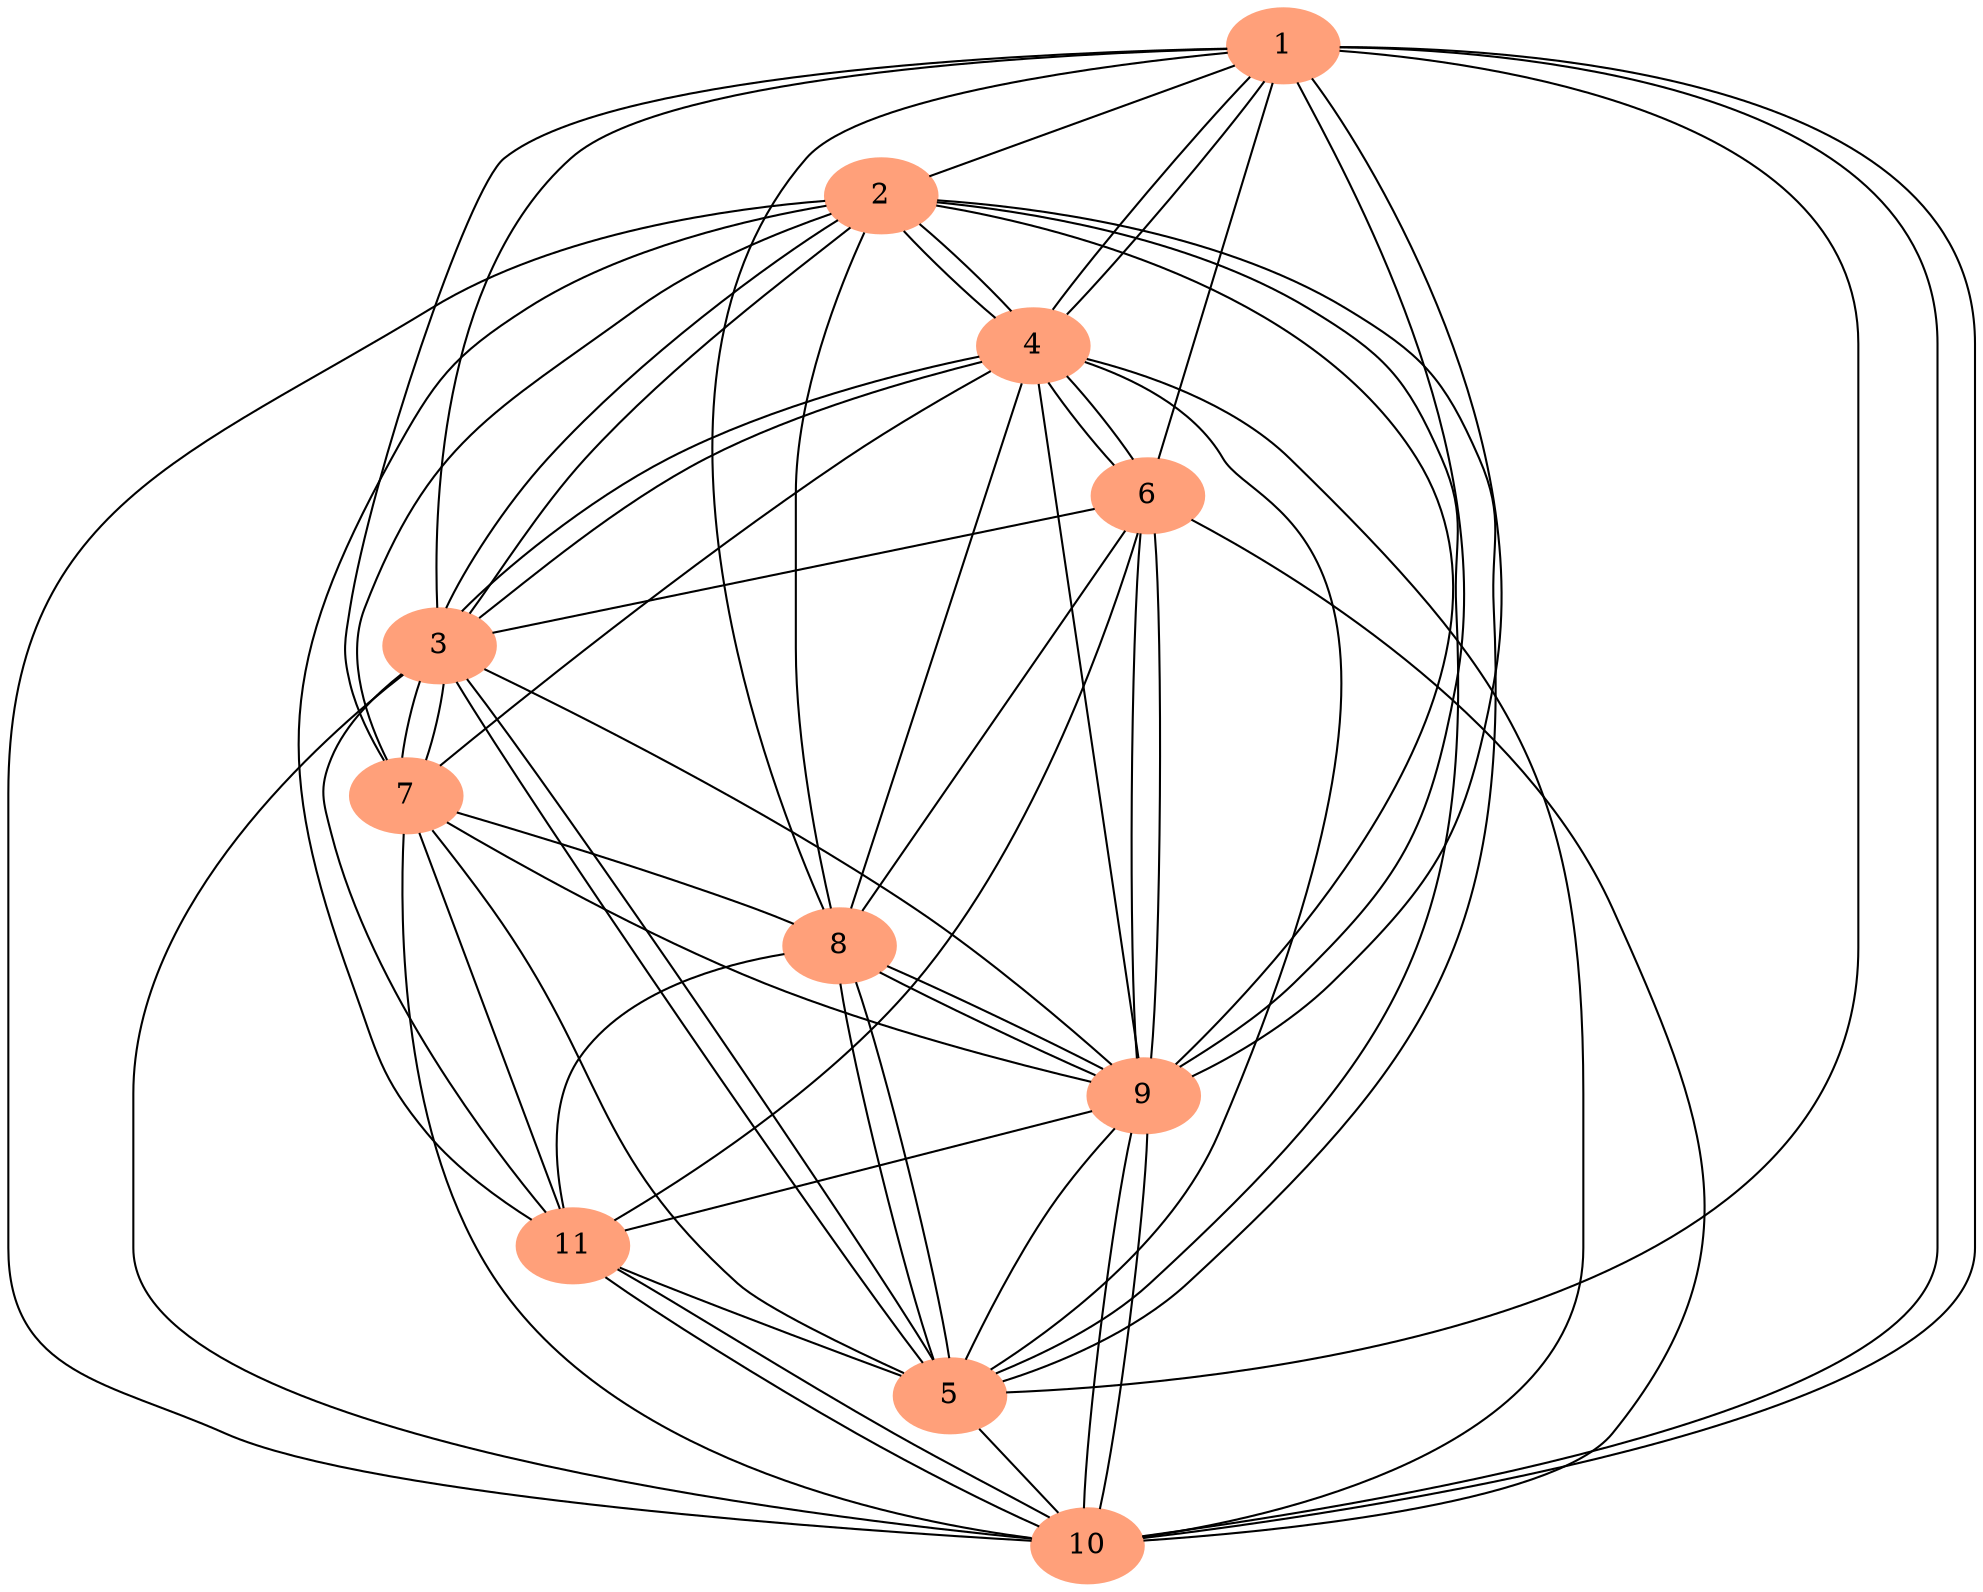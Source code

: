 # Graph written by ranDot.
# Render: dot|neato|circo foo.dot
graph G {
node [style=filled, color=lightgray]
node [style=filled, color=lightsalmon]
	1 -- 2
	1 -- 4
	1 -- 8
	1 -- 9
	1 -- 10
	2 -- 3
	2 -- 4
	2 -- 5
	2 -- 8
	2 -- 9
	2 -- 11
	3 -- 1
	3 -- 2
	3 -- 4
	3 -- 5
	3 -- 7
	3 -- 9
	3 -- 10
	3 -- 11
	4 -- 1
	4 -- 2
	4 -- 3
	4 -- 6
	4 -- 8
	5 -- 1
	5 -- 2
	5 -- 3
	5 -- 4
	5 -- 7
	5 -- 8
	5 -- 10
	6 -- 1
	6 -- 3
	6 -- 4
	6 -- 8
	6 -- 9
	7 -- 1
	7 -- 2
	7 -- 3
	7 -- 4
	7 -- 8
	8 -- 5
	8 -- 9
	9 -- 1
	9 -- 4
	9 -- 5
	9 -- 6
	9 -- 7
	9 -- 8
	9 -- 10
	9 -- 11
	10 -- 1
	10 -- 2
	10 -- 4
	10 -- 6
	10 -- 7
	10 -- 9
	10 -- 11
	11 -- 5
	11 -- 6
	11 -- 7
	11 -- 8
	11 -- 10
}
